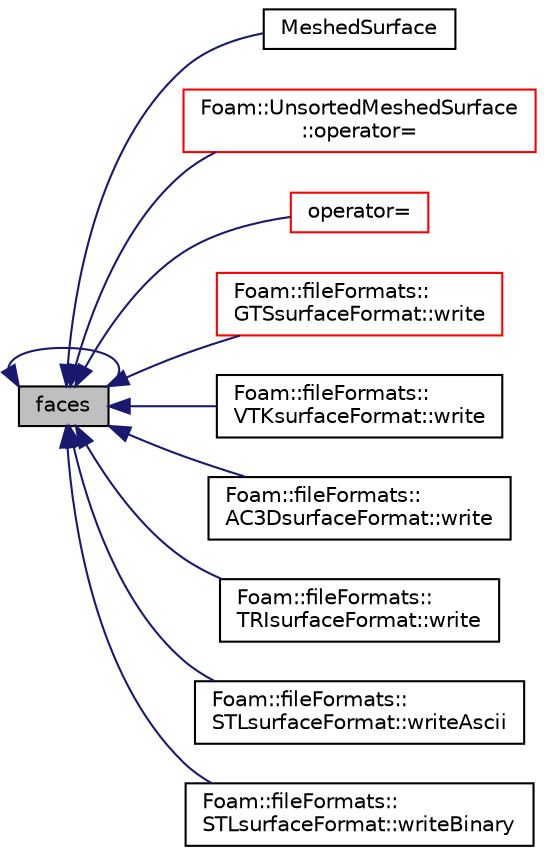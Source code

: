 digraph "faces"
{
  bgcolor="transparent";
  edge [fontname="Helvetica",fontsize="10",labelfontname="Helvetica",labelfontsize="10"];
  node [fontname="Helvetica",fontsize="10",shape=record];
  rankdir="LR";
  Node1 [label="faces",height=0.2,width=0.4,color="black", fillcolor="grey75", style="filled", fontcolor="black"];
  Node1 -> Node1 [dir="back",color="midnightblue",fontsize="10",style="solid",fontname="Helvetica"];
  Node1 -> Node2 [dir="back",color="midnightblue",fontsize="10",style="solid",fontname="Helvetica"];
  Node2 [label="MeshedSurface",height=0.2,width=0.4,color="black",URL="$a01503.html#a23eeba3103781d1e813b5152bbf6a0a2",tooltip="Construct from a UnsortedMeshedSurface. "];
  Node1 -> Node3 [dir="back",color="midnightblue",fontsize="10",style="solid",fontname="Helvetica"];
  Node3 [label="Foam::UnsortedMeshedSurface\l::operator=",height=0.2,width=0.4,color="red",URL="$a02873.html#a53075e9ec350d81ce2cfd0bb4db14e49"];
  Node1 -> Node4 [dir="back",color="midnightblue",fontsize="10",style="solid",fontname="Helvetica"];
  Node4 [label="operator=",height=0.2,width=0.4,color="red",URL="$a01503.html#a295b5bd00b13aeebe4027f2f8e76c96a"];
  Node1 -> Node5 [dir="back",color="midnightblue",fontsize="10",style="solid",fontname="Helvetica"];
  Node5 [label="Foam::fileFormats::\lGTSsurfaceFormat::write",height=0.2,width=0.4,color="red",URL="$a00975.html#ab71924a9723cd4ecad89b737a66a39e8",tooltip="Write MeshedSurface. "];
  Node1 -> Node6 [dir="back",color="midnightblue",fontsize="10",style="solid",fontname="Helvetica"];
  Node6 [label="Foam::fileFormats::\lVTKsurfaceFormat::write",height=0.2,width=0.4,color="black",URL="$a02932.html#a8eea7f3ea6f24bb7a37ee7ef16a1ad10",tooltip="Write UnsortedMeshedSurface, the output remains unsorted. "];
  Node1 -> Node7 [dir="back",color="midnightblue",fontsize="10",style="solid",fontname="Helvetica"];
  Node7 [label="Foam::fileFormats::\lAC3DsurfaceFormat::write",height=0.2,width=0.4,color="black",URL="$a00013.html#a8eea7f3ea6f24bb7a37ee7ef16a1ad10",tooltip="Write UnsortedMeshedSurface, the output is always sorted by zones. "];
  Node1 -> Node8 [dir="back",color="midnightblue",fontsize="10",style="solid",fontname="Helvetica"];
  Node8 [label="Foam::fileFormats::\lTRIsurfaceFormat::write",height=0.2,width=0.4,color="black",URL="$a02775.html#a8eea7f3ea6f24bb7a37ee7ef16a1ad10",tooltip="Write UnsortedMeshedSurface,. "];
  Node1 -> Node9 [dir="back",color="midnightblue",fontsize="10",style="solid",fontname="Helvetica"];
  Node9 [label="Foam::fileFormats::\lSTLsurfaceFormat::writeAscii",height=0.2,width=0.4,color="black",URL="$a02533.html#ad2585e47a74c01ea43d2a8a6da4f21e5",tooltip="Write UnsortedMeshedSurface (as ASCII) sorted by zone. "];
  Node1 -> Node10 [dir="back",color="midnightblue",fontsize="10",style="solid",fontname="Helvetica"];
  Node10 [label="Foam::fileFormats::\lSTLsurfaceFormat::writeBinary",height=0.2,width=0.4,color="black",URL="$a02533.html#a3ccd88d5b6604a437b6e0c7fbf16cf64",tooltip="Write UnsortedMeshedSurface (as BINARY) unsorted by zone. "];
}

